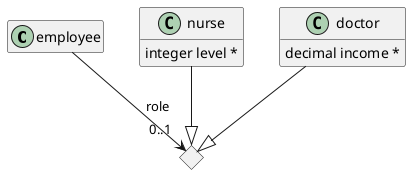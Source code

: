 @startuml
hide <<Path>> circle
hide <<Response>> circle
hide <<Parameter>> circle
hide empty methods
hide empty fields
set namespaceSeparator none

class "employee" {
}

class "nurse" {
  {field} integer level *
}

class "doctor" {
  {field} decimal income *
}

diamond anon1

"employee" -->"0..1" "anon1" : "role"

"doctor" --|> "anon1"

"nurse" --|> "anon1"

@enduml